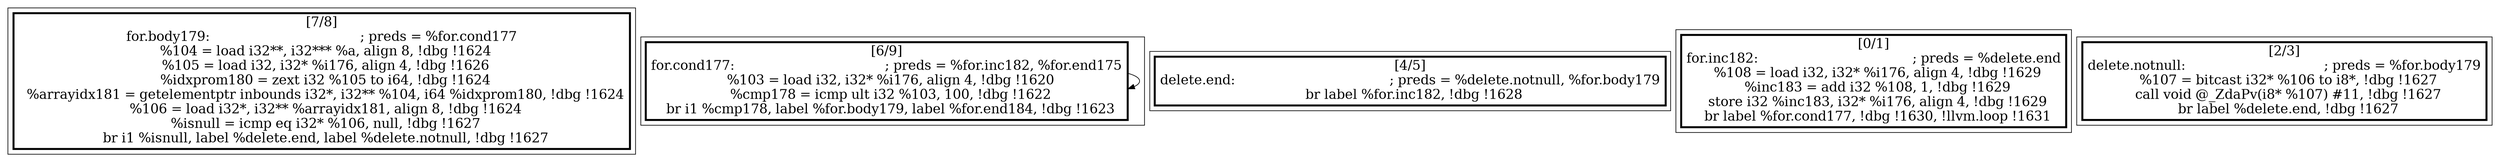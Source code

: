 
digraph G {





subgraph cluster4 {


node849 [penwidth=3.0,fontsize=20,shape=rectangle,label="[7/8]
for.body179:                                      ; preds = %for.cond177
  %104 = load i32**, i32*** %a, align 8, !dbg !1624
  %105 = load i32, i32* %i176, align 4, !dbg !1626
  %idxprom180 = zext i32 %105 to i64, !dbg !1624
  %arrayidx181 = getelementptr inbounds i32*, i32** %104, i64 %idxprom180, !dbg !1624
  %106 = load i32*, i32** %arrayidx181, align 8, !dbg !1624
  %isnull = icmp eq i32* %106, null, !dbg !1627
  br i1 %isnull, label %delete.end, label %delete.notnull, !dbg !1627
" ]



}

subgraph cluster3 {


node848 [penwidth=3.0,fontsize=20,shape=rectangle,label="[6/9]
for.cond177:                                      ; preds = %for.inc182, %for.end175
  %103 = load i32, i32* %i176, align 4, !dbg !1620
  %cmp178 = icmp ult i32 %103, 100, !dbg !1622
  br i1 %cmp178, label %for.body179, label %for.end184, !dbg !1623
" ]

node848->node848 [ ]


}

subgraph cluster2 {


node847 [penwidth=3.0,fontsize=20,shape=rectangle,label="[4/5]
delete.end:                                       ; preds = %delete.notnull, %for.body179
  br label %for.inc182, !dbg !1628
" ]



}

subgraph cluster0 {


node845 [penwidth=3.0,fontsize=20,shape=rectangle,label="[0/1]
for.inc182:                                       ; preds = %delete.end
  %108 = load i32, i32* %i176, align 4, !dbg !1629
  %inc183 = add i32 %108, 1, !dbg !1629
  store i32 %inc183, i32* %i176, align 4, !dbg !1629
  br label %for.cond177, !dbg !1630, !llvm.loop !1631
" ]



}

subgraph cluster1 {


node846 [penwidth=3.0,fontsize=20,shape=rectangle,label="[2/3]
delete.notnull:                                   ; preds = %for.body179
  %107 = bitcast i32* %106 to i8*, !dbg !1627
  call void @_ZdaPv(i8* %107) #11, !dbg !1627
  br label %delete.end, !dbg !1627
" ]



}

}

